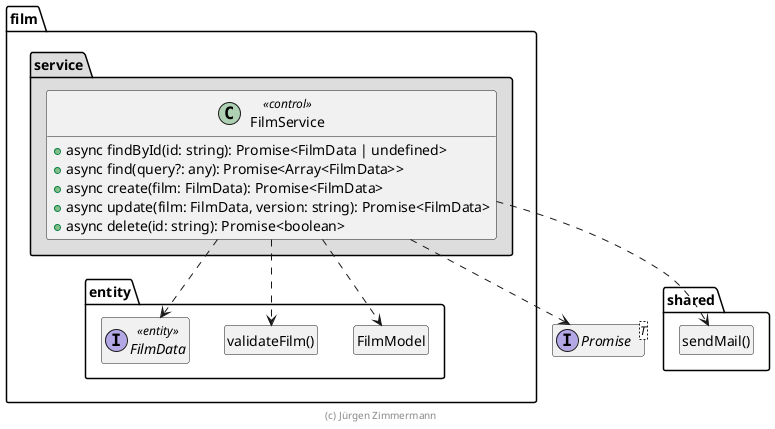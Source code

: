 @startuml Anwendungskern

!pragma useNewPackage
skinparam class AttributeIconSize 0
skinparam componentStyle uml12

interface Promise<T>

package shared {
  class "sendMail()" as sendMail
  hide sendMail circle
}

package film {
  package entity {
    class FilmModel
    hide FilmModel circle

    class "validateFilm()" as validateFilm
    hide validateFilm circle

    interface FilmData <<entity>>
  }

  package service #DDDDDD {
    FilmService ..> Promise
    FilmService ..> FilmModel
    FilmService ..> FilmData
    FilmService ..> validateFilm
    FilmService ..> sendMail
    
    class FilmService << control >> {
      + async findById(id: string): Promise<FilmData | undefined>
      + async find(query?: any): Promise<Array<FilmData>>
      + async create(film: FilmData): Promise<FilmData>
      + async update(film: FilmData, version: string): Promise<FilmData>
      + async delete(id: string): Promise<boolean>
    }
  }
}

hide empty members

footer (c) Jürgen Zimmermann

@enduml